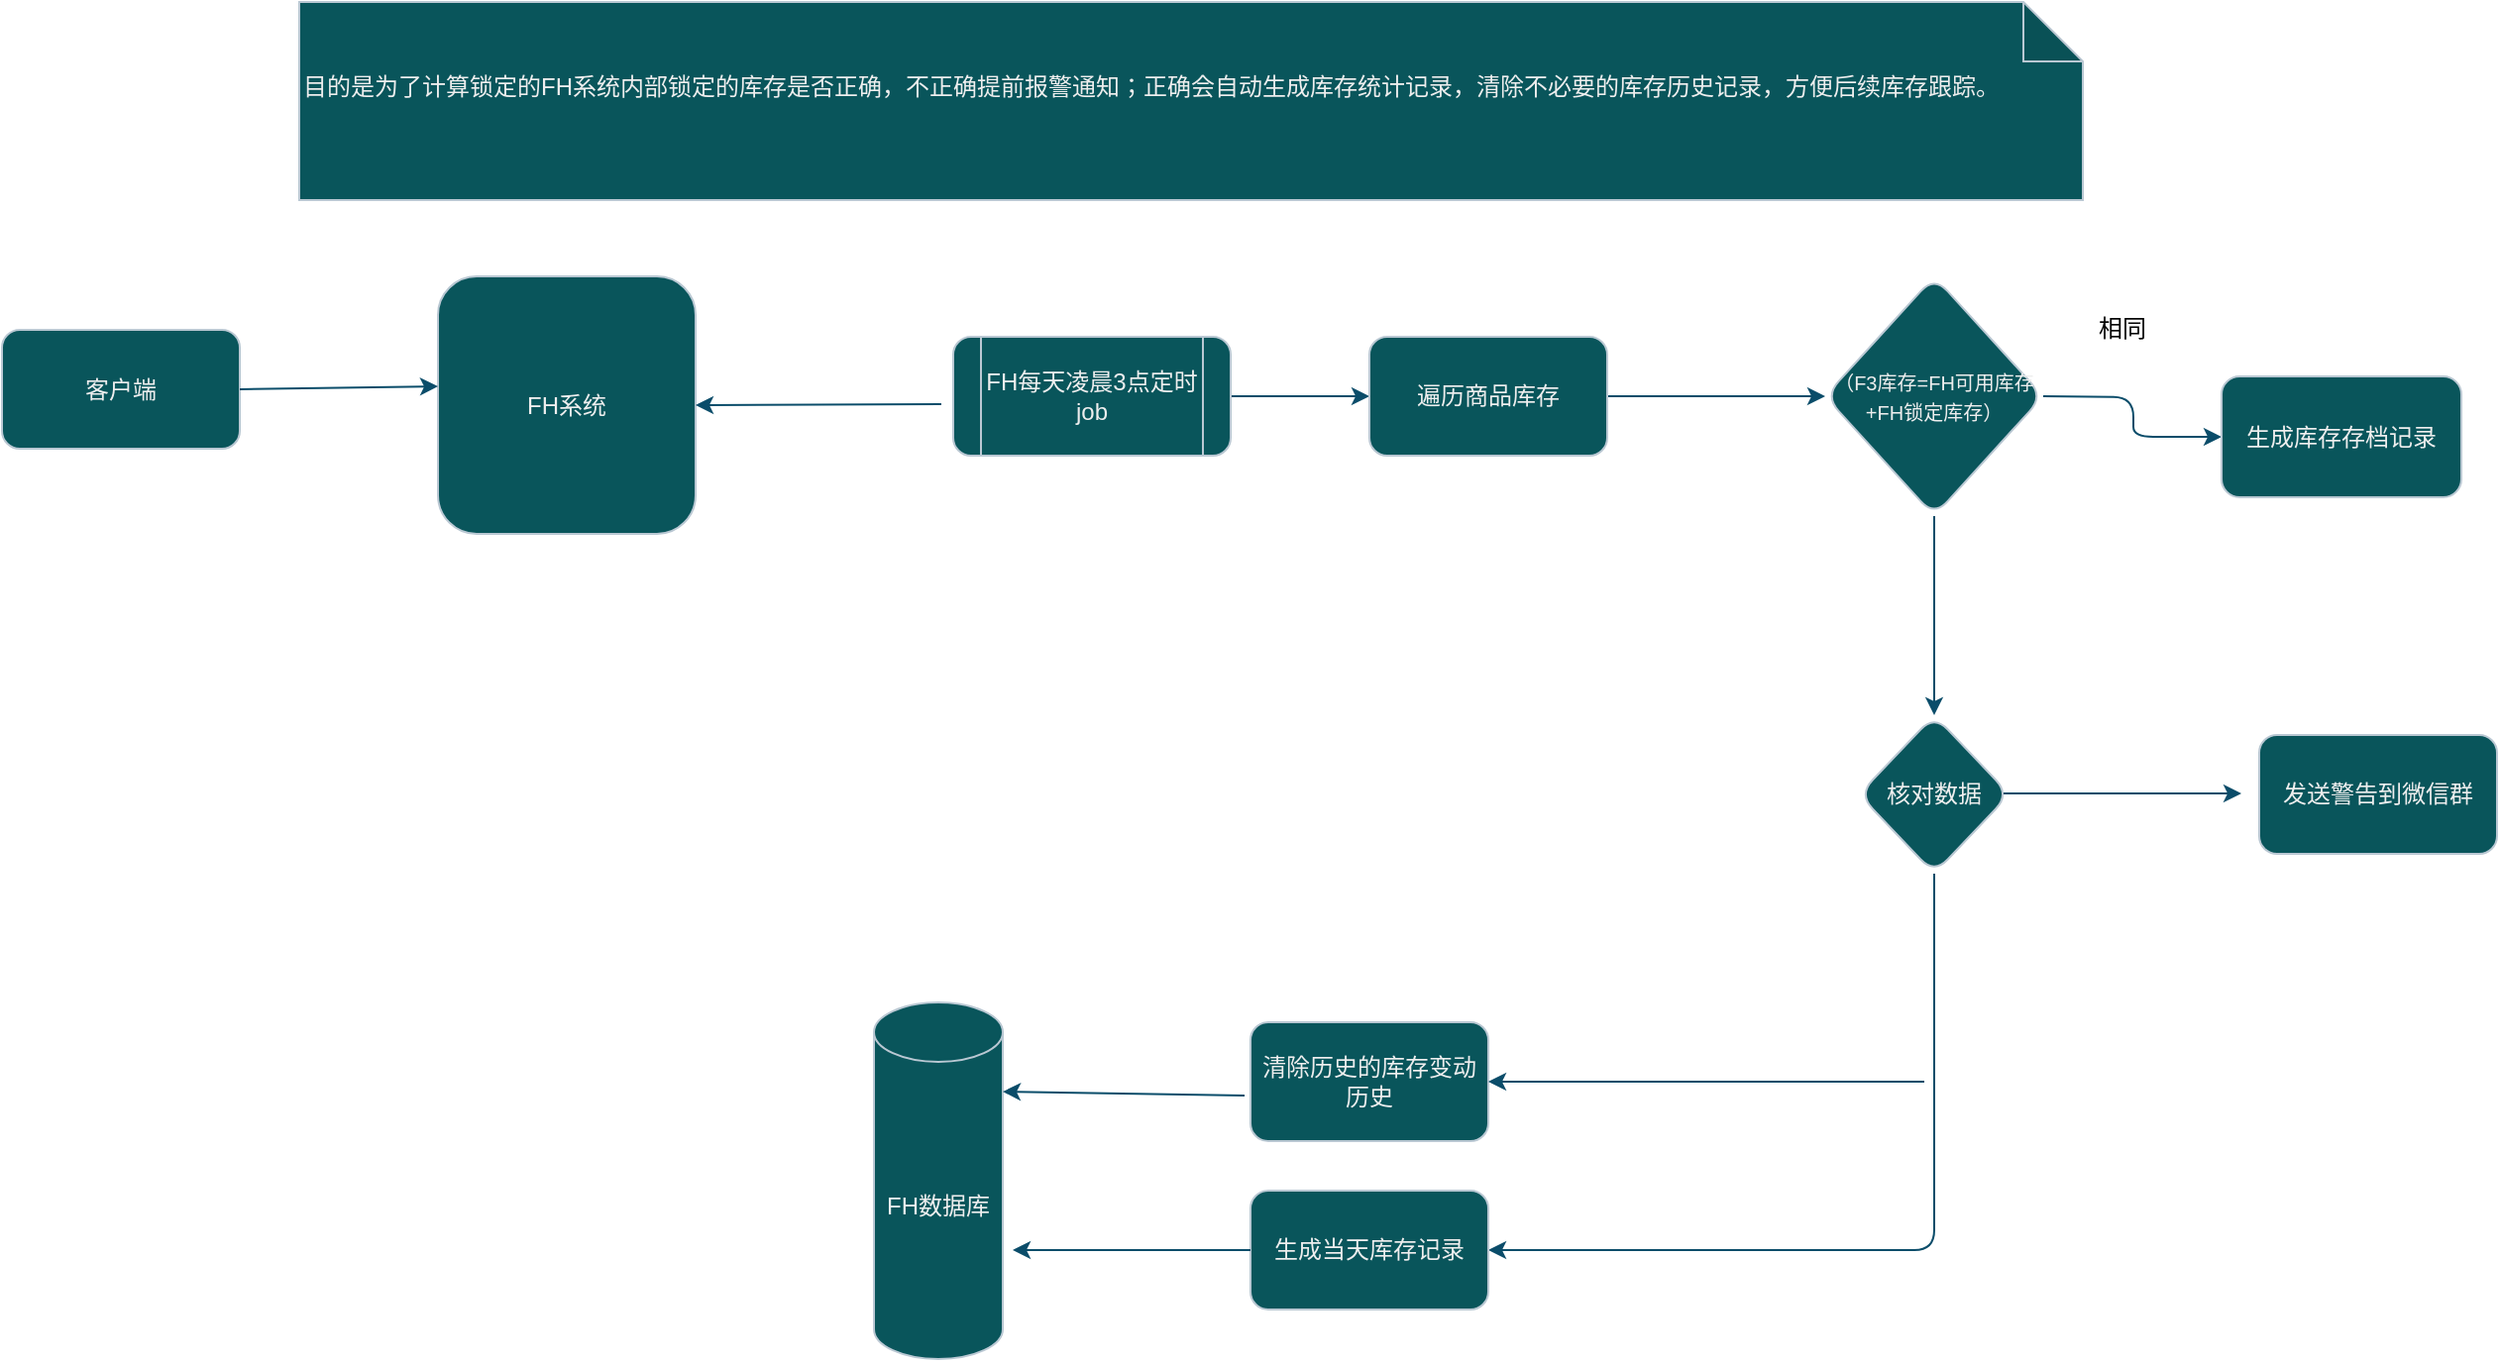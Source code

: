 <mxfile version="24.4.3" type="github">
  <diagram name="第 1 页" id="DW7_3Bq0a3bvPTooyLFo">
    <mxGraphModel dx="2261" dy="746" grid="1" gridSize="10" guides="1" tooltips="1" connect="1" arrows="1" fold="1" page="1" pageScale="1" pageWidth="827" pageHeight="1169" math="0" shadow="0">
      <root>
        <mxCell id="0" />
        <mxCell id="1" parent="0" />
        <mxCell id="RMcQa0y9j6y76Bn0nbYR-1" value="FH系统" style="whiteSpace=wrap;html=1;aspect=fixed;labelBackgroundColor=none;fillColor=#09555B;strokeColor=#BAC8D3;fontColor=#EEEEEE;rounded=1;" parent="1" vertex="1">
          <mxGeometry x="80" y="218.5" width="130" height="130" as="geometry" />
        </mxCell>
        <mxCell id="RMcQa0y9j6y76Bn0nbYR-3" value="FH数据库" style="shape=cylinder3;whiteSpace=wrap;html=1;boundedLbl=1;backgroundOutline=1;size=15;labelBackgroundColor=none;fillColor=#09555B;strokeColor=#BAC8D3;fontColor=#EEEEEE;rounded=1;" parent="1" vertex="1">
          <mxGeometry x="300" y="585" width="65" height="180" as="geometry" />
        </mxCell>
        <mxCell id="hyk5TnRB2j8q7CAmKHLL-5" style="edgeStyle=orthogonalEdgeStyle;rounded=1;orthogonalLoop=1;jettySize=auto;html=1;entryX=0;entryY=0.5;entryDx=0;entryDy=0;labelBackgroundColor=none;strokeColor=#0B4D6A;fontColor=default;" edge="1" parent="1" source="RMcQa0y9j6y76Bn0nbYR-6" target="hyk5TnRB2j8q7CAmKHLL-4">
          <mxGeometry relative="1" as="geometry" />
        </mxCell>
        <mxCell id="RMcQa0y9j6y76Bn0nbYR-6" value="FH每天凌晨3点定时job" style="shape=process;whiteSpace=wrap;html=1;backgroundOutline=1;labelBackgroundColor=none;fillColor=#09555B;strokeColor=#BAC8D3;fontColor=#EEEEEE;rounded=1;" parent="1" vertex="1">
          <mxGeometry x="340" y="249" width="140" height="60" as="geometry" />
        </mxCell>
        <mxCell id="RMcQa0y9j6y76Bn0nbYR-9" value="" style="endArrow=classic;html=1;rounded=1;exitX=-0.043;exitY=0.567;exitDx=0;exitDy=0;exitPerimeter=0;entryX=1;entryY=0.5;entryDx=0;entryDy=0;labelBackgroundColor=none;strokeColor=#0B4D6A;fontColor=default;" parent="1" source="RMcQa0y9j6y76Bn0nbYR-6" target="RMcQa0y9j6y76Bn0nbYR-1" edge="1">
          <mxGeometry width="50" height="50" relative="1" as="geometry">
            <mxPoint x="760" y="430" as="sourcePoint" />
            <mxPoint x="810" y="380" as="targetPoint" />
          </mxGeometry>
        </mxCell>
        <mxCell id="RMcQa0y9j6y76Bn0nbYR-10" value="客户端" style="rounded=1;whiteSpace=wrap;html=1;labelBackgroundColor=none;fillColor=#09555B;strokeColor=#BAC8D3;fontColor=#EEEEEE;" parent="1" vertex="1">
          <mxGeometry x="-140" y="245.5" width="120" height="60" as="geometry" />
        </mxCell>
        <mxCell id="RMcQa0y9j6y76Bn0nbYR-11" value="" style="endArrow=classic;html=1;rounded=1;exitX=1;exitY=0.5;exitDx=0;exitDy=0;entryX=0;entryY=0.427;entryDx=0;entryDy=0;entryPerimeter=0;labelBackgroundColor=none;strokeColor=#0B4D6A;fontColor=default;" parent="1" source="RMcQa0y9j6y76Bn0nbYR-10" target="RMcQa0y9j6y76Bn0nbYR-1" edge="1">
          <mxGeometry width="50" height="50" relative="1" as="geometry">
            <mxPoint x="390" y="465.5" as="sourcePoint" />
            <mxPoint x="440" y="415.5" as="targetPoint" />
          </mxGeometry>
        </mxCell>
        <mxCell id="RMcQa0y9j6y76Bn0nbYR-47" style="edgeStyle=orthogonalEdgeStyle;rounded=1;orthogonalLoop=1;jettySize=auto;html=1;entryX=1;entryY=0.5;entryDx=0;entryDy=0;exitX=0.5;exitY=1;exitDx=0;exitDy=0;labelBackgroundColor=none;strokeColor=#0B4D6A;fontColor=default;" parent="1" source="RMcQa0y9j6y76Bn0nbYR-12" target="RMcQa0y9j6y76Bn0nbYR-39" edge="1">
          <mxGeometry relative="1" as="geometry" />
        </mxCell>
        <mxCell id="RMcQa0y9j6y76Bn0nbYR-12" value="核对数据" style="rhombus;whiteSpace=wrap;html=1;labelBackgroundColor=none;fillColor=#09555B;strokeColor=#BAC8D3;fontColor=#EEEEEE;rounded=1;" parent="1" vertex="1">
          <mxGeometry x="797" y="440" width="76" height="80" as="geometry" />
        </mxCell>
        <mxCell id="RMcQa0y9j6y76Bn0nbYR-34" value="发送警告到微信群" style="rounded=1;whiteSpace=wrap;html=1;labelBackgroundColor=none;fillColor=#09555B;strokeColor=#BAC8D3;fontColor=#EEEEEE;" parent="1" vertex="1">
          <mxGeometry x="999" y="450" width="120" height="60" as="geometry" />
        </mxCell>
        <mxCell id="RMcQa0y9j6y76Bn0nbYR-39" value="生成当天库存记录" style="rounded=1;whiteSpace=wrap;html=1;labelBackgroundColor=none;fillColor=#09555B;strokeColor=#BAC8D3;fontColor=#EEEEEE;" parent="1" vertex="1">
          <mxGeometry x="490" y="680" width="120" height="60" as="geometry" />
        </mxCell>
        <mxCell id="RMcQa0y9j6y76Bn0nbYR-44" value="" style="endArrow=classic;html=1;rounded=1;exitX=0;exitY=0.5;exitDx=0;exitDy=0;labelBackgroundColor=none;strokeColor=#0B4D6A;fontColor=default;" parent="1" source="RMcQa0y9j6y76Bn0nbYR-39" edge="1">
          <mxGeometry width="50" height="50" relative="1" as="geometry">
            <mxPoint x="420" y="805" as="sourcePoint" />
            <mxPoint x="370" y="710" as="targetPoint" />
          </mxGeometry>
        </mxCell>
        <mxCell id="RMcQa0y9j6y76Bn0nbYR-56" value="清除历史的库存变动历史" style="rounded=1;whiteSpace=wrap;html=1;labelBackgroundColor=none;fillColor=#09555B;strokeColor=#BAC8D3;fontColor=#EEEEEE;" parent="1" vertex="1">
          <mxGeometry x="490" y="595" width="120" height="60" as="geometry" />
        </mxCell>
        <mxCell id="RMcQa0y9j6y76Bn0nbYR-57" value="" style="endArrow=classic;html=1;rounded=1;entryX=1;entryY=0.5;entryDx=0;entryDy=0;labelBackgroundColor=none;strokeColor=#0B4D6A;fontColor=default;" parent="1" target="RMcQa0y9j6y76Bn0nbYR-56" edge="1">
          <mxGeometry width="50" height="50" relative="1" as="geometry">
            <mxPoint x="830" y="625" as="sourcePoint" />
            <mxPoint x="980" y="575" as="targetPoint" />
          </mxGeometry>
        </mxCell>
        <mxCell id="RMcQa0y9j6y76Bn0nbYR-58" value="" style="endArrow=classic;html=1;rounded=1;entryX=1;entryY=0.25;entryDx=0;entryDy=0;entryPerimeter=0;exitX=-0.025;exitY=0.617;exitDx=0;exitDy=0;exitPerimeter=0;labelBackgroundColor=none;strokeColor=#0B4D6A;fontColor=default;" parent="1" source="RMcQa0y9j6y76Bn0nbYR-56" target="RMcQa0y9j6y76Bn0nbYR-3" edge="1">
          <mxGeometry width="50" height="50" relative="1" as="geometry">
            <mxPoint x="480" y="630" as="sourcePoint" />
            <mxPoint x="470" y="605" as="targetPoint" />
          </mxGeometry>
        </mxCell>
        <mxCell id="RMcQa0y9j6y76Bn0nbYR-59" value="&lt;div&gt;目的是为了计算锁定的FH系统内部锁定的库存是否正确，不正确提前报警通知；正确会自动生成库存统计记录，清除不必要的库存历史记录，方便后续库存跟踪。&lt;/div&gt;&lt;div&gt;&lt;br&gt;&lt;/div&gt;" style="shape=note;whiteSpace=wrap;html=1;backgroundOutline=1;darkOpacity=0.05;align=left;labelBackgroundColor=none;fillColor=#09555B;strokeColor=#BAC8D3;fontColor=#EEEEEE;rounded=1;" parent="1" vertex="1">
          <mxGeometry x="10" y="80" width="900" height="100" as="geometry" />
        </mxCell>
        <mxCell id="tM9Cnk7v_0ooB2W26vRW-2" value="" style="endArrow=classic;html=1;rounded=1;labelBackgroundColor=none;strokeColor=#0B4D6A;fontColor=default;" parent="1" edge="1">
          <mxGeometry width="50" height="50" relative="1" as="geometry">
            <mxPoint x="870" y="479.5" as="sourcePoint" />
            <mxPoint x="990" y="479.5" as="targetPoint" />
          </mxGeometry>
        </mxCell>
        <mxCell id="hyk5TnRB2j8q7CAmKHLL-8" value="" style="edgeStyle=orthogonalEdgeStyle;rounded=1;orthogonalLoop=1;jettySize=auto;html=1;labelBackgroundColor=none;strokeColor=#0B4D6A;fontColor=default;" edge="1" parent="1" target="hyk5TnRB2j8q7CAmKHLL-7">
          <mxGeometry relative="1" as="geometry">
            <mxPoint x="890" y="279" as="sourcePoint" />
          </mxGeometry>
        </mxCell>
        <mxCell id="hyk5TnRB2j8q7CAmKHLL-11" value="" style="edgeStyle=orthogonalEdgeStyle;rounded=1;orthogonalLoop=1;jettySize=auto;html=1;strokeColor=#0B4D6A;" edge="1" parent="1" source="hyk5TnRB2j8q7CAmKHLL-1" target="RMcQa0y9j6y76Bn0nbYR-12">
          <mxGeometry relative="1" as="geometry" />
        </mxCell>
        <mxCell id="hyk5TnRB2j8q7CAmKHLL-1" value="&lt;font style=&quot;font-size: 10px;&quot;&gt;（F3库存=FH可用库存+FH锁定库存）&lt;/font&gt;" style="rhombus;whiteSpace=wrap;html=1;labelBackgroundColor=none;fillColor=#09555B;strokeColor=#BAC8D3;fontColor=#EEEEEE;rounded=1;" vertex="1" parent="1">
          <mxGeometry x="780" y="218.5" width="110" height="121" as="geometry" />
        </mxCell>
        <mxCell id="hyk5TnRB2j8q7CAmKHLL-6" value="" style="edgeStyle=orthogonalEdgeStyle;rounded=1;orthogonalLoop=1;jettySize=auto;html=1;labelBackgroundColor=none;strokeColor=#0B4D6A;fontColor=default;" edge="1" parent="1" source="hyk5TnRB2j8q7CAmKHLL-4">
          <mxGeometry relative="1" as="geometry">
            <mxPoint x="780" y="279" as="targetPoint" />
          </mxGeometry>
        </mxCell>
        <mxCell id="hyk5TnRB2j8q7CAmKHLL-4" value="遍历商品库存" style="rounded=1;whiteSpace=wrap;html=1;labelBackgroundColor=none;fillColor=#09555B;strokeColor=#BAC8D3;fontColor=#EEEEEE;" vertex="1" parent="1">
          <mxGeometry x="550" y="249" width="120" height="60" as="geometry" />
        </mxCell>
        <mxCell id="hyk5TnRB2j8q7CAmKHLL-7" value="生成库存存档记录" style="rounded=1;whiteSpace=wrap;html=1;labelBackgroundColor=none;fillColor=#09555B;strokeColor=#BAC8D3;fontColor=#EEEEEE;" vertex="1" parent="1">
          <mxGeometry x="980" y="269" width="121" height="61" as="geometry" />
        </mxCell>
        <mxCell id="hyk5TnRB2j8q7CAmKHLL-9" value="相同" style="text;html=1;align=center;verticalAlign=middle;whiteSpace=wrap;rounded=1;labelBackgroundColor=none;" vertex="1" parent="1">
          <mxGeometry x="900" y="230" width="60" height="30" as="geometry" />
        </mxCell>
      </root>
    </mxGraphModel>
  </diagram>
</mxfile>
